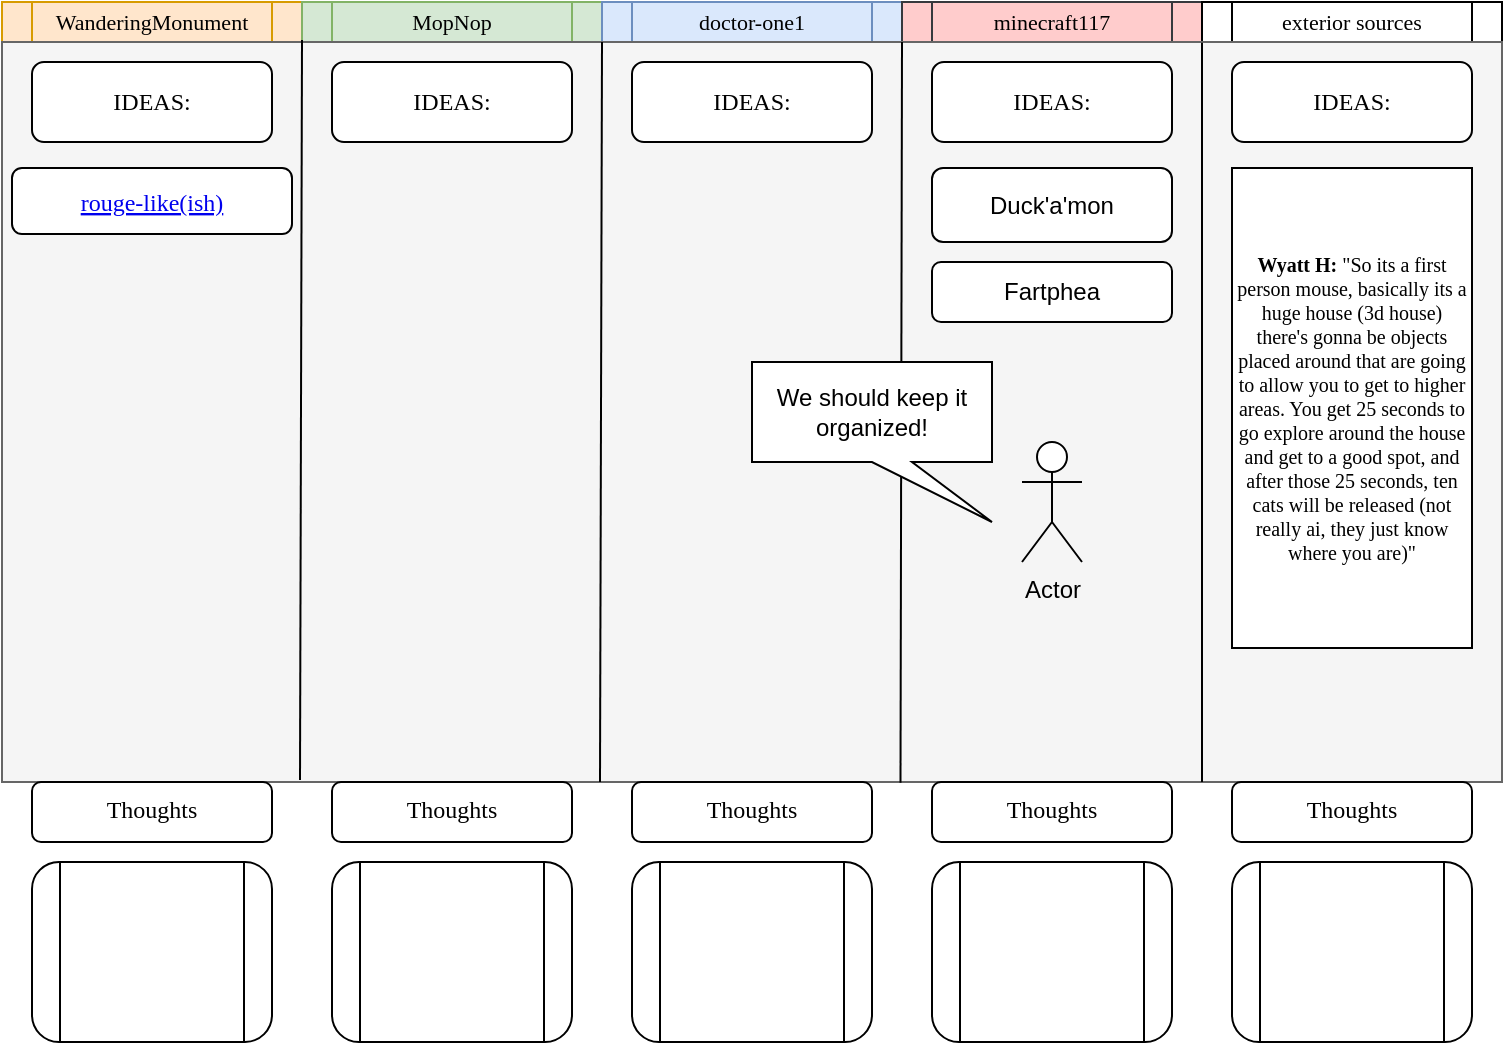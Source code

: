 <mxfile version="22.0.8" type="github">
  <diagram name="Page-1" id="nUbuY328vkLbe_oYi32c">
    <mxGraphModel dx="880" dy="595" grid="1" gridSize="10" guides="1" tooltips="1" connect="1" arrows="1" fold="1" page="1" pageScale="1" pageWidth="850" pageHeight="1100" math="0" shadow="0">
      <root>
        <mxCell id="0" />
        <mxCell id="1" parent="0" />
        <mxCell id="N42RTSC_KTIaGwHTtDHc-1" value="WanderingMonument" style="shape=process;whiteSpace=wrap;html=1;backgroundOutline=1;fontFamily=Verdana;fillColor=#ffe6cc;strokeColor=#d79b00;fontSize=11;" parent="1" vertex="1">
          <mxGeometry x="50" y="30" width="150" height="20" as="geometry" />
        </mxCell>
        <mxCell id="N42RTSC_KTIaGwHTtDHc-2" value="MopNop" style="shape=process;whiteSpace=wrap;html=1;backgroundOutline=1;fontFamily=Verdana;fillColor=#d5e8d4;strokeColor=#82b366;fontSize=11;" parent="1" vertex="1">
          <mxGeometry x="200" y="30" width="150" height="20" as="geometry" />
        </mxCell>
        <mxCell id="N42RTSC_KTIaGwHTtDHc-3" value="doctor-one1" style="shape=process;whiteSpace=wrap;html=1;backgroundOutline=1;fontFamily=Verdana;fillColor=#dae8fc;strokeColor=#6c8ebf;fontSize=11;" parent="1" vertex="1">
          <mxGeometry x="350" y="30" width="150" height="20" as="geometry" />
        </mxCell>
        <mxCell id="N42RTSC_KTIaGwHTtDHc-4" value="minecraft117" style="shape=process;whiteSpace=wrap;html=1;backgroundOutline=1;fontFamily=Verdana;fillColor=#ffcccc;strokeColor=#36393d;fontSize=11;" parent="1" vertex="1">
          <mxGeometry x="500" y="30" width="150" height="20" as="geometry" />
        </mxCell>
        <mxCell id="N42RTSC_KTIaGwHTtDHc-5" value="exterior sources" style="shape=process;whiteSpace=wrap;html=1;backgroundOutline=1;fontFamily=Verdana;fontSize=11;" parent="1" vertex="1">
          <mxGeometry x="650" y="30" width="150" height="20" as="geometry" />
        </mxCell>
        <mxCell id="N42RTSC_KTIaGwHTtDHc-7" value="" style="rounded=0;whiteSpace=wrap;html=1;fontFamily=Verdana;fillColor=#f5f5f5;fontColor=#333333;strokeColor=#666666;" parent="1" vertex="1">
          <mxGeometry x="50" y="50" width="750" height="370" as="geometry" />
        </mxCell>
        <mxCell id="N42RTSC_KTIaGwHTtDHc-9" value="&lt;b style=&quot;font-size: 10px;&quot;&gt;Wyatt H:&lt;/b&gt; &quot;So its a first person mouse, basically its a huge house (3d house) there&#39;s gonna be objects placed around that are going to allow you to get to higher areas. You get 25 seconds to go explore around the house and get to a good spot, and after those 25 seconds, ten cats will be released (not really ai, they just know where you are)&quot;" style="rounded=0;whiteSpace=wrap;html=1;align=center;horizontal=1;verticalAlign=middle;fontSize=10;fontStyle=0;fontFamily=Verdana;" parent="1" vertex="1">
          <mxGeometry x="665" y="113" width="120" height="240" as="geometry" />
        </mxCell>
        <mxCell id="N42RTSC_KTIaGwHTtDHc-10" value="" style="endArrow=none;html=1;rounded=0;entryX=0.8;entryY=0.001;entryDx=0;entryDy=0;entryPerimeter=0;fontFamily=Verdana;" parent="1" target="N42RTSC_KTIaGwHTtDHc-7" edge="1">
          <mxGeometry width="50" height="50" relative="1" as="geometry">
            <mxPoint x="650" y="420" as="sourcePoint" />
            <mxPoint x="700" y="160" as="targetPoint" />
          </mxGeometry>
        </mxCell>
        <mxCell id="N42RTSC_KTIaGwHTtDHc-13" value="" style="endArrow=none;html=1;rounded=0;entryX=0;entryY=1;entryDx=0;entryDy=0;exitX=0.599;exitY=1.001;exitDx=0;exitDy=0;exitPerimeter=0;fontFamily=Verdana;" parent="1" source="N42RTSC_KTIaGwHTtDHc-7" target="N42RTSC_KTIaGwHTtDHc-4" edge="1">
          <mxGeometry width="50" height="50" relative="1" as="geometry">
            <mxPoint x="460" y="70" as="sourcePoint" />
            <mxPoint x="510" y="20" as="targetPoint" />
          </mxGeometry>
        </mxCell>
        <mxCell id="N42RTSC_KTIaGwHTtDHc-16" value="" style="endArrow=none;html=1;rounded=0;entryX=0;entryY=1;entryDx=0;entryDy=0;exitX=0.599;exitY=1.001;exitDx=0;exitDy=0;exitPerimeter=0;fontFamily=Verdana;" parent="1" edge="1">
          <mxGeometry width="50" height="50" relative="1" as="geometry">
            <mxPoint x="199" y="419" as="sourcePoint" />
            <mxPoint x="200" y="49" as="targetPoint" />
          </mxGeometry>
        </mxCell>
        <mxCell id="N42RTSC_KTIaGwHTtDHc-17" value="" style="endArrow=none;html=1;rounded=0;entryX=0;entryY=1;entryDx=0;entryDy=0;exitX=0.599;exitY=1.001;exitDx=0;exitDy=0;exitPerimeter=0;fontFamily=Verdana;" parent="1" edge="1">
          <mxGeometry width="50" height="50" relative="1" as="geometry">
            <mxPoint x="349" y="420" as="sourcePoint" />
            <mxPoint x="350" y="50" as="targetPoint" />
          </mxGeometry>
        </mxCell>
        <mxCell id="N42RTSC_KTIaGwHTtDHc-28" value="Thoughts" style="rounded=1;whiteSpace=wrap;html=1;verticalAlign=top;fontFamily=Verdana;" parent="1" vertex="1">
          <mxGeometry x="65" y="420" width="120" height="30" as="geometry" />
        </mxCell>
        <mxCell id="N42RTSC_KTIaGwHTtDHc-29" value="Thoughts" style="rounded=1;whiteSpace=wrap;html=1;verticalAlign=top;fontFamily=Verdana;" parent="1" vertex="1">
          <mxGeometry x="215" y="420" width="120" height="30" as="geometry" />
        </mxCell>
        <mxCell id="N42RTSC_KTIaGwHTtDHc-30" value="Thoughts" style="rounded=1;whiteSpace=wrap;html=1;verticalAlign=top;fontFamily=Verdana;" parent="1" vertex="1">
          <mxGeometry x="365" y="420" width="120" height="30" as="geometry" />
        </mxCell>
        <mxCell id="N42RTSC_KTIaGwHTtDHc-31" value="Thoughts" style="rounded=1;whiteSpace=wrap;html=1;verticalAlign=top;fontFamily=Verdana;" parent="1" vertex="1">
          <mxGeometry x="515" y="420" width="120" height="30" as="geometry" />
        </mxCell>
        <mxCell id="N42RTSC_KTIaGwHTtDHc-32" value="Thoughts" style="rounded=1;whiteSpace=wrap;html=1;verticalAlign=top;fontFamily=Verdana;" parent="1" vertex="1">
          <mxGeometry x="665" y="420" width="120" height="30" as="geometry" />
        </mxCell>
        <UserObject label="rouge-like(ish)" linkTarget="_blank" link="https://app.diagrams.net/#HcheeseEnthusiasts%2Fideas%2Fmain%2Frouge-like(ish).drawio" id="N42RTSC_KTIaGwHTtDHc-33">
          <mxCell style="fontColor=#0000EE;fontStyle=4;rounded=1;overflow=hidden;spacing=10;fontFamily=Verdana;" parent="1" vertex="1">
            <mxGeometry x="55" y="113" width="140" height="33" as="geometry" />
          </mxCell>
        </UserObject>
        <mxCell id="N42RTSC_KTIaGwHTtDHc-37" value="IDEAS:" style="rounded=1;whiteSpace=wrap;html=1;fontFamily=Verdana;" parent="1" vertex="1">
          <mxGeometry x="65" y="60" width="120" height="40" as="geometry" />
        </mxCell>
        <mxCell id="N42RTSC_KTIaGwHTtDHc-38" value="IDEAS:" style="rounded=1;whiteSpace=wrap;html=1;fontFamily=Verdana;" parent="1" vertex="1">
          <mxGeometry x="215" y="60" width="120" height="40" as="geometry" />
        </mxCell>
        <mxCell id="N42RTSC_KTIaGwHTtDHc-39" value="IDEAS:" style="rounded=1;whiteSpace=wrap;html=1;fontFamily=Verdana;" parent="1" vertex="1">
          <mxGeometry x="365" y="60" width="120" height="40" as="geometry" />
        </mxCell>
        <mxCell id="N42RTSC_KTIaGwHTtDHc-40" value="IDEAS:" style="rounded=1;whiteSpace=wrap;html=1;fontFamily=Verdana;" parent="1" vertex="1">
          <mxGeometry x="515" y="60" width="120" height="40" as="geometry" />
        </mxCell>
        <mxCell id="N42RTSC_KTIaGwHTtDHc-41" value="IDEAS:" style="rounded=1;whiteSpace=wrap;html=1;fontFamily=Verdana;" parent="1" vertex="1">
          <mxGeometry x="665" y="60" width="120" height="40" as="geometry" />
        </mxCell>
        <mxCell id="N42RTSC_KTIaGwHTtDHc-42" style="edgeStyle=orthogonalEdgeStyle;rounded=0;orthogonalLoop=1;jettySize=auto;html=1;exitX=0.5;exitY=1;exitDx=0;exitDy=0;" parent="1" source="N42RTSC_KTIaGwHTtDHc-29" target="N42RTSC_KTIaGwHTtDHc-29" edge="1">
          <mxGeometry relative="1" as="geometry" />
        </mxCell>
        <mxCell id="N42RTSC_KTIaGwHTtDHc-43" value="" style="shape=process;whiteSpace=wrap;html=1;backgroundOutline=1;rounded=1;" parent="1" vertex="1">
          <mxGeometry x="65" y="460" width="120" height="90" as="geometry" />
        </mxCell>
        <mxCell id="N42RTSC_KTIaGwHTtDHc-44" value="" style="shape=process;whiteSpace=wrap;html=1;backgroundOutline=1;rounded=1;" parent="1" vertex="1">
          <mxGeometry x="215" y="460" width="120" height="90" as="geometry" />
        </mxCell>
        <mxCell id="N42RTSC_KTIaGwHTtDHc-45" value="" style="shape=process;whiteSpace=wrap;html=1;backgroundOutline=1;rounded=1;" parent="1" vertex="1">
          <mxGeometry x="365" y="460" width="120" height="90" as="geometry" />
        </mxCell>
        <mxCell id="N42RTSC_KTIaGwHTtDHc-46" value="" style="shape=process;whiteSpace=wrap;html=1;backgroundOutline=1;rounded=1;" parent="1" vertex="1">
          <mxGeometry x="515" y="460" width="120" height="90" as="geometry" />
        </mxCell>
        <mxCell id="N42RTSC_KTIaGwHTtDHc-47" value="" style="shape=process;whiteSpace=wrap;html=1;backgroundOutline=1;rounded=1;" parent="1" vertex="1">
          <mxGeometry x="665" y="460" width="120" height="90" as="geometry" />
        </mxCell>
        <mxCell id="v-Gpc4qbgAV-BrWWO08M-1" value="Duck&#39;a&#39;mon" style="rounded=1;whiteSpace=wrap;html=1;" parent="1" vertex="1">
          <mxGeometry x="515" y="113" width="120" height="37" as="geometry" />
        </mxCell>
        <mxCell id="v-Gpc4qbgAV-BrWWO08M-2" value="Fartphea" style="rounded=1;whiteSpace=wrap;html=1;" parent="1" vertex="1">
          <mxGeometry x="515" y="160" width="120" height="30" as="geometry" />
        </mxCell>
        <mxCell id="b7MmZnYDHsRpAsnUfrdk-1" value="Actor" style="shape=umlActor;verticalLabelPosition=bottom;verticalAlign=top;html=1;outlineConnect=0;" vertex="1" parent="1">
          <mxGeometry x="560" y="250" width="30" height="60" as="geometry" />
        </mxCell>
        <mxCell id="b7MmZnYDHsRpAsnUfrdk-2" value="We should keep it organized!" style="shape=callout;whiteSpace=wrap;html=1;perimeter=calloutPerimeter;position2=1;" vertex="1" parent="1">
          <mxGeometry x="425" y="210" width="120" height="80" as="geometry" />
        </mxCell>
      </root>
    </mxGraphModel>
  </diagram>
</mxfile>
